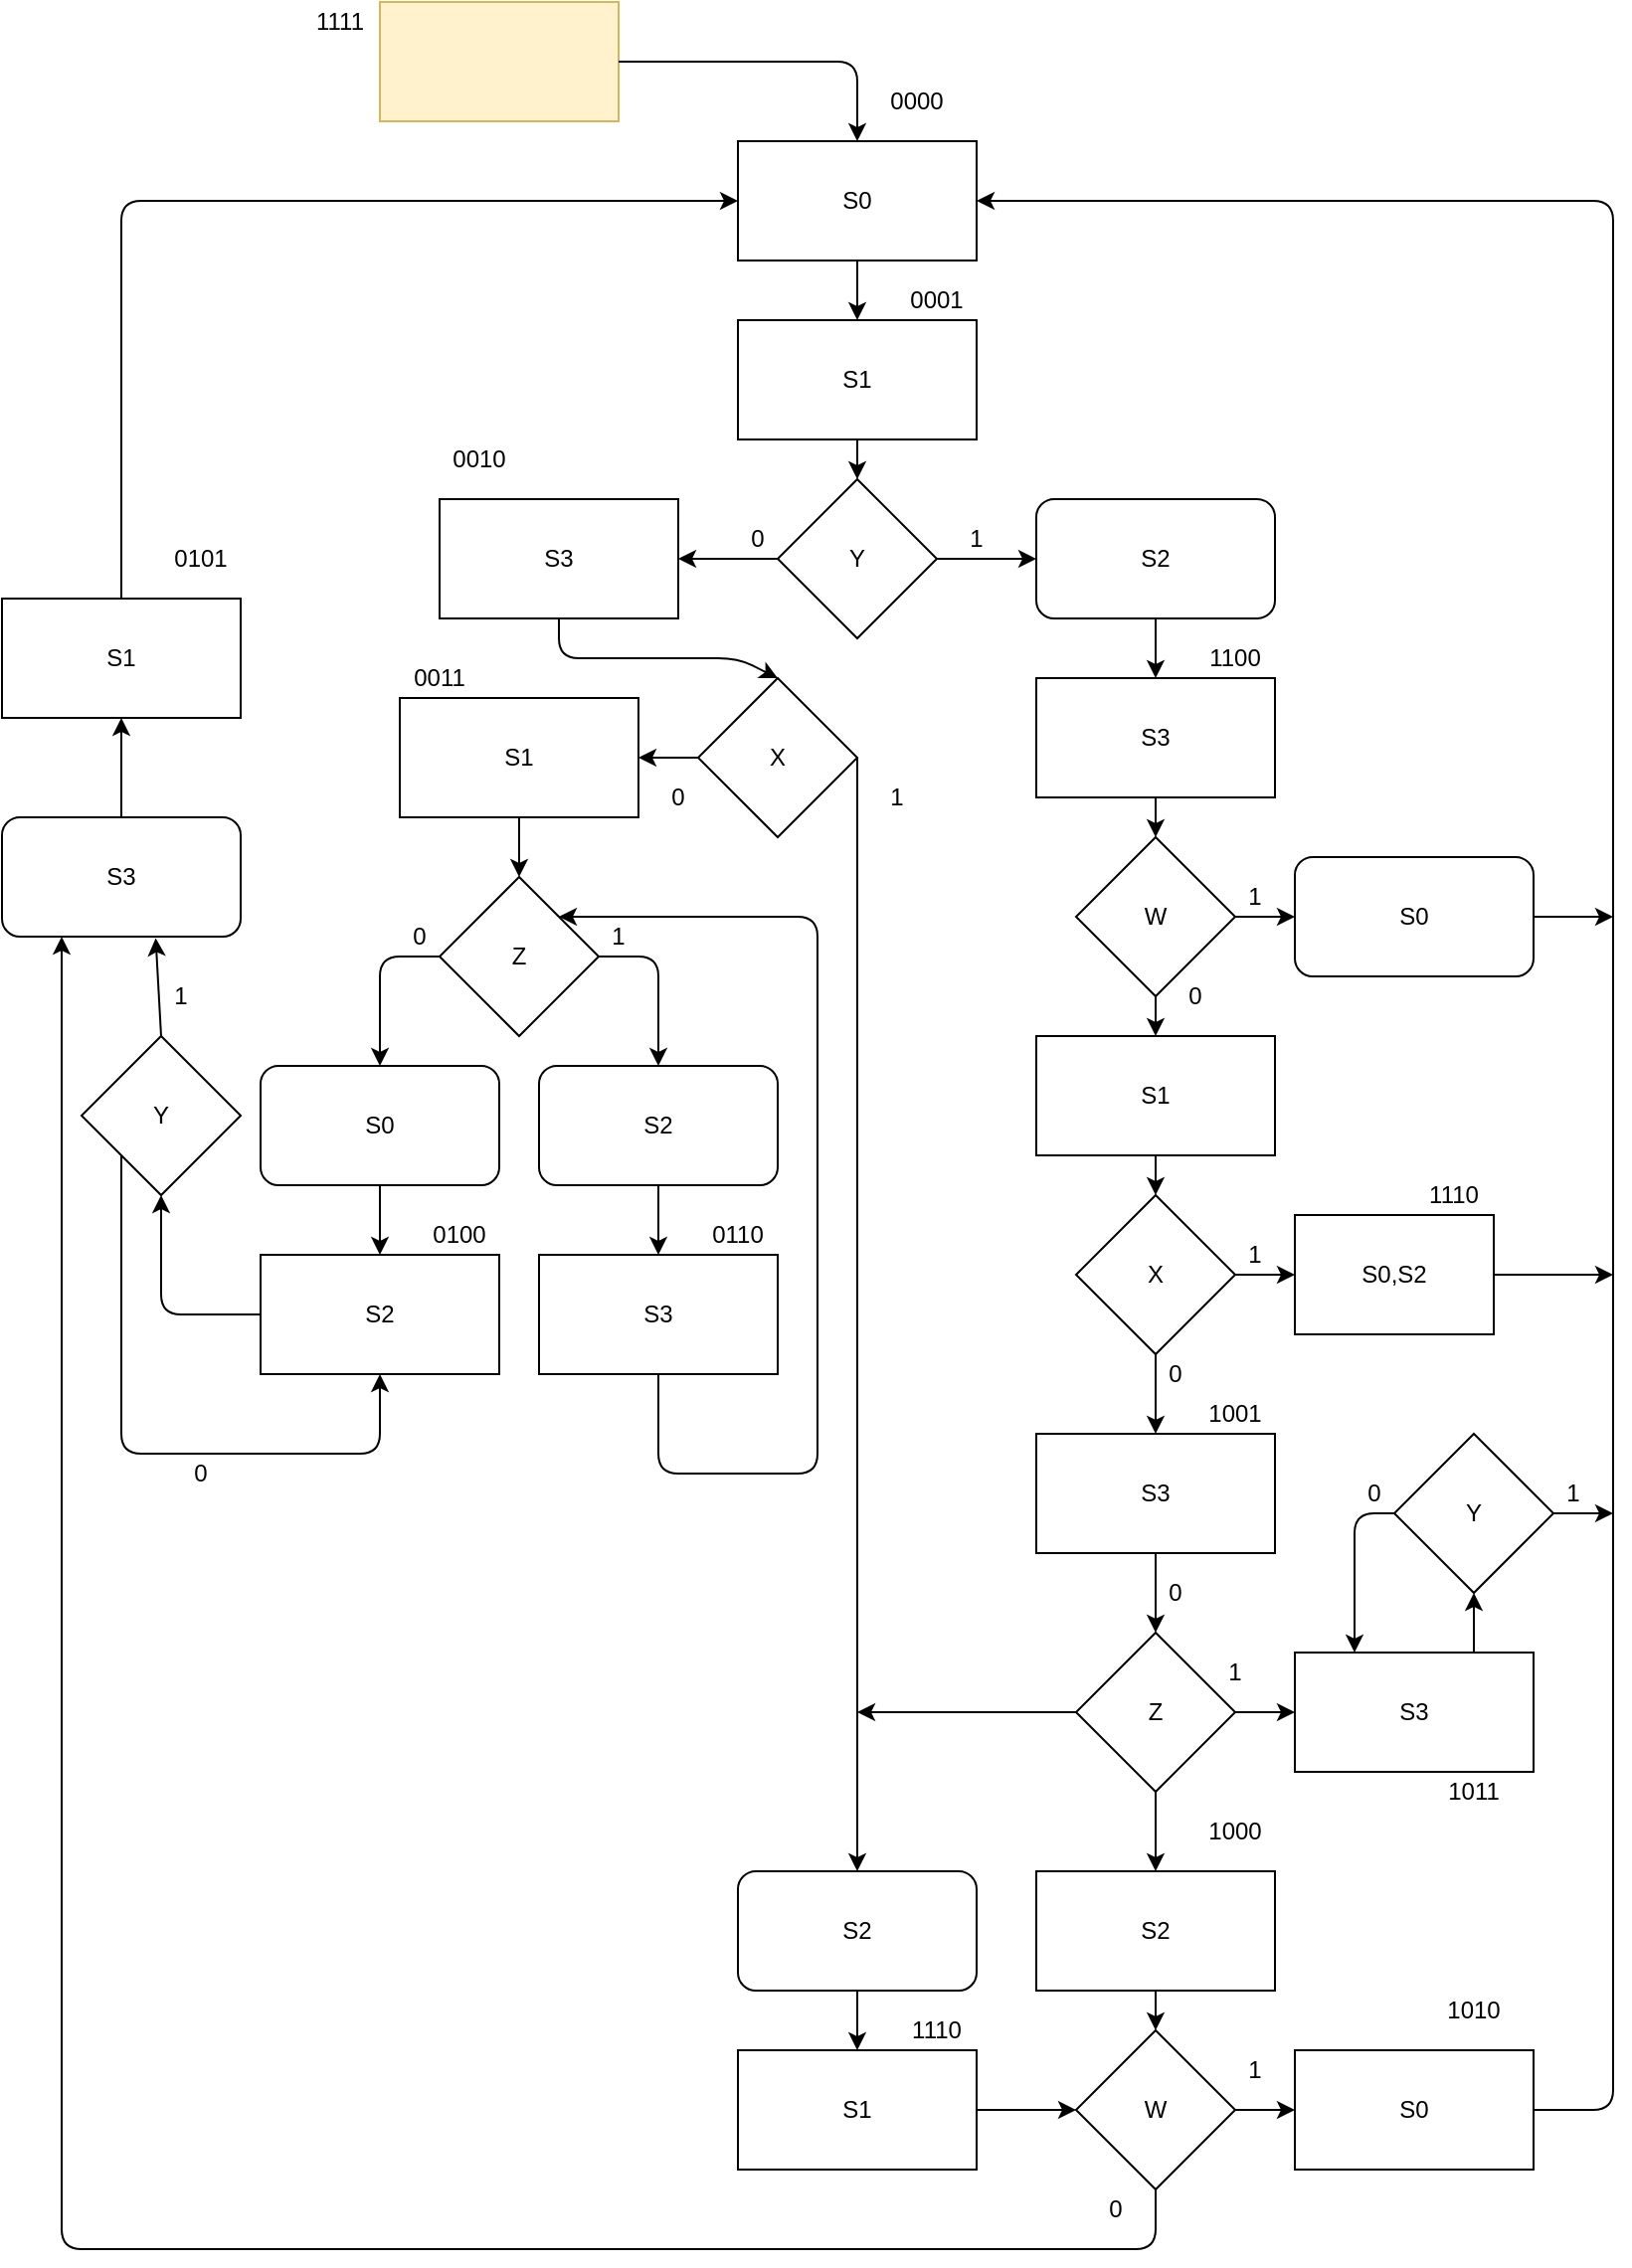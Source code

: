 <mxfile version="15.1.0" type="device"><diagram id="C5RBs43oDa-KdzZeNtuy" name="Page-1"><mxGraphModel dx="907" dy="1969" grid="1" gridSize="10" guides="1" tooltips="1" connect="1" arrows="1" fold="1" page="1" pageScale="1" pageWidth="827" pageHeight="1169" math="0" shadow="0"><root><mxCell id="WIyWlLk6GJQsqaUBKTNV-0"/><mxCell id="WIyWlLk6GJQsqaUBKTNV-1" parent="WIyWlLk6GJQsqaUBKTNV-0"/><mxCell id="tjdg5S8-6P19GhVnbhiA-0" value="S0" style="rounded=0;whiteSpace=wrap;html=1;" vertex="1" parent="WIyWlLk6GJQsqaUBKTNV-1"><mxGeometry x="380" y="90" width="120" height="60" as="geometry"/></mxCell><mxCell id="tjdg5S8-6P19GhVnbhiA-1" value="S1" style="rounded=0;whiteSpace=wrap;html=1;" vertex="1" parent="WIyWlLk6GJQsqaUBKTNV-1"><mxGeometry x="380" y="180" width="120" height="60" as="geometry"/></mxCell><mxCell id="tjdg5S8-6P19GhVnbhiA-2" value="Y" style="rhombus;whiteSpace=wrap;html=1;" vertex="1" parent="WIyWlLk6GJQsqaUBKTNV-1"><mxGeometry x="400" y="260" width="80" height="80" as="geometry"/></mxCell><mxCell id="tjdg5S8-6P19GhVnbhiA-3" value="S3" style="rounded=0;whiteSpace=wrap;html=1;" vertex="1" parent="WIyWlLk6GJQsqaUBKTNV-1"><mxGeometry x="230" y="270" width="120" height="60" as="geometry"/></mxCell><mxCell id="tjdg5S8-6P19GhVnbhiA-4" value="" style="endArrow=classic;html=1;exitX=0;exitY=0.5;exitDx=0;exitDy=0;entryX=1;entryY=0.5;entryDx=0;entryDy=0;" edge="1" parent="WIyWlLk6GJQsqaUBKTNV-1" source="tjdg5S8-6P19GhVnbhiA-2" target="tjdg5S8-6P19GhVnbhiA-3"><mxGeometry width="50" height="50" relative="1" as="geometry"><mxPoint x="490" y="430" as="sourcePoint"/><mxPoint x="540" y="380" as="targetPoint"/></mxGeometry></mxCell><mxCell id="tjdg5S8-6P19GhVnbhiA-5" value="" style="endArrow=classic;html=1;exitX=0.5;exitY=1;exitDx=0;exitDy=0;" edge="1" parent="WIyWlLk6GJQsqaUBKTNV-1" source="tjdg5S8-6P19GhVnbhiA-1" target="tjdg5S8-6P19GhVnbhiA-2"><mxGeometry width="50" height="50" relative="1" as="geometry"><mxPoint x="490" y="430" as="sourcePoint"/><mxPoint x="540" y="380" as="targetPoint"/></mxGeometry></mxCell><mxCell id="tjdg5S8-6P19GhVnbhiA-6" value="" style="endArrow=classic;html=1;exitX=0.5;exitY=1;exitDx=0;exitDy=0;entryX=0.5;entryY=0;entryDx=0;entryDy=0;" edge="1" parent="WIyWlLk6GJQsqaUBKTNV-1" source="tjdg5S8-6P19GhVnbhiA-0" target="tjdg5S8-6P19GhVnbhiA-1"><mxGeometry width="50" height="50" relative="1" as="geometry"><mxPoint x="490" y="430" as="sourcePoint"/><mxPoint x="540" y="380" as="targetPoint"/></mxGeometry></mxCell><mxCell id="tjdg5S8-6P19GhVnbhiA-7" value="" style="rounded=0;whiteSpace=wrap;html=1;fillColor=#fff2cc;strokeColor=#d6b656;" vertex="1" parent="WIyWlLk6GJQsqaUBKTNV-1"><mxGeometry x="200" y="20" width="120" height="60" as="geometry"/></mxCell><mxCell id="tjdg5S8-6P19GhVnbhiA-9" value="S2" style="rounded=1;whiteSpace=wrap;html=1;" vertex="1" parent="WIyWlLk6GJQsqaUBKTNV-1"><mxGeometry x="530" y="270" width="120" height="60" as="geometry"/></mxCell><mxCell id="tjdg5S8-6P19GhVnbhiA-10" value="" style="endArrow=classic;html=1;exitX=1;exitY=0.5;exitDx=0;exitDy=0;entryX=0;entryY=0.5;entryDx=0;entryDy=0;" edge="1" parent="WIyWlLk6GJQsqaUBKTNV-1" source="tjdg5S8-6P19GhVnbhiA-2" target="tjdg5S8-6P19GhVnbhiA-9"><mxGeometry width="50" height="50" relative="1" as="geometry"><mxPoint x="490" y="200" as="sourcePoint"/><mxPoint x="540" y="150" as="targetPoint"/></mxGeometry></mxCell><mxCell id="tjdg5S8-6P19GhVnbhiA-11" value="S3" style="rounded=0;whiteSpace=wrap;html=1;" vertex="1" parent="WIyWlLk6GJQsqaUBKTNV-1"><mxGeometry x="530" y="360" width="120" height="60" as="geometry"/></mxCell><mxCell id="tjdg5S8-6P19GhVnbhiA-12" value="" style="endArrow=classic;html=1;exitX=0.5;exitY=1;exitDx=0;exitDy=0;entryX=0.5;entryY=0;entryDx=0;entryDy=0;" edge="1" parent="WIyWlLk6GJQsqaUBKTNV-1" source="tjdg5S8-6P19GhVnbhiA-9" target="tjdg5S8-6P19GhVnbhiA-11"><mxGeometry width="50" height="50" relative="1" as="geometry"><mxPoint x="490" y="200" as="sourcePoint"/><mxPoint x="540" y="150" as="targetPoint"/></mxGeometry></mxCell><mxCell id="tjdg5S8-6P19GhVnbhiA-13" value="W" style="rhombus;whiteSpace=wrap;html=1;" vertex="1" parent="WIyWlLk6GJQsqaUBKTNV-1"><mxGeometry x="550" y="440" width="80" height="80" as="geometry"/></mxCell><mxCell id="tjdg5S8-6P19GhVnbhiA-14" value="" style="endArrow=classic;html=1;exitX=0.5;exitY=1;exitDx=0;exitDy=0;entryX=0.5;entryY=0;entryDx=0;entryDy=0;" edge="1" parent="WIyWlLk6GJQsqaUBKTNV-1" source="tjdg5S8-6P19GhVnbhiA-11" target="tjdg5S8-6P19GhVnbhiA-13"><mxGeometry width="50" height="50" relative="1" as="geometry"><mxPoint x="490" y="200" as="sourcePoint"/><mxPoint x="540" y="150" as="targetPoint"/></mxGeometry></mxCell><mxCell id="tjdg5S8-6P19GhVnbhiA-15" value="" style="endArrow=classic;html=1;exitX=1;exitY=0.5;exitDx=0;exitDy=0;entryX=0;entryY=0.5;entryDx=0;entryDy=0;" edge="1" parent="WIyWlLk6GJQsqaUBKTNV-1" source="tjdg5S8-6P19GhVnbhiA-13" target="tjdg5S8-6P19GhVnbhiA-16"><mxGeometry width="50" height="50" relative="1" as="geometry"><mxPoint x="490" y="580" as="sourcePoint"/><mxPoint x="690" y="480" as="targetPoint"/></mxGeometry></mxCell><mxCell id="tjdg5S8-6P19GhVnbhiA-16" value="S0" style="rounded=1;whiteSpace=wrap;html=1;" vertex="1" parent="WIyWlLk6GJQsqaUBKTNV-1"><mxGeometry x="660" y="450" width="120" height="60" as="geometry"/></mxCell><mxCell id="tjdg5S8-6P19GhVnbhiA-17" value="S1" style="rounded=0;whiteSpace=wrap;html=1;" vertex="1" parent="WIyWlLk6GJQsqaUBKTNV-1"><mxGeometry x="530" y="540" width="120" height="60" as="geometry"/></mxCell><mxCell id="tjdg5S8-6P19GhVnbhiA-18" value="" style="endArrow=classic;html=1;exitX=0.5;exitY=1;exitDx=0;exitDy=0;entryX=0.5;entryY=0;entryDx=0;entryDy=0;" edge="1" parent="WIyWlLk6GJQsqaUBKTNV-1" source="tjdg5S8-6P19GhVnbhiA-13" target="tjdg5S8-6P19GhVnbhiA-17"><mxGeometry width="50" height="50" relative="1" as="geometry"><mxPoint x="490" y="580" as="sourcePoint"/><mxPoint x="540" y="530" as="targetPoint"/></mxGeometry></mxCell><mxCell id="tjdg5S8-6P19GhVnbhiA-19" value="X" style="rhombus;whiteSpace=wrap;html=1;" vertex="1" parent="WIyWlLk6GJQsqaUBKTNV-1"><mxGeometry x="550" y="620" width="80" height="80" as="geometry"/></mxCell><mxCell id="tjdg5S8-6P19GhVnbhiA-20" value="" style="endArrow=classic;html=1;exitX=0.5;exitY=1;exitDx=0;exitDy=0;entryX=0.5;entryY=0;entryDx=0;entryDy=0;" edge="1" parent="WIyWlLk6GJQsqaUBKTNV-1" source="tjdg5S8-6P19GhVnbhiA-17" target="tjdg5S8-6P19GhVnbhiA-19"><mxGeometry width="50" height="50" relative="1" as="geometry"><mxPoint x="490" y="690" as="sourcePoint"/><mxPoint x="540" y="640" as="targetPoint"/></mxGeometry></mxCell><mxCell id="tjdg5S8-6P19GhVnbhiA-21" value="S0,S2" style="rounded=0;whiteSpace=wrap;html=1;" vertex="1" parent="WIyWlLk6GJQsqaUBKTNV-1"><mxGeometry x="660" y="630" width="100" height="60" as="geometry"/></mxCell><mxCell id="tjdg5S8-6P19GhVnbhiA-22" value="" style="endArrow=classic;html=1;exitX=1;exitY=0.5;exitDx=0;exitDy=0;entryX=0;entryY=0.5;entryDx=0;entryDy=0;" edge="1" parent="WIyWlLk6GJQsqaUBKTNV-1" source="tjdg5S8-6P19GhVnbhiA-19" target="tjdg5S8-6P19GhVnbhiA-21"><mxGeometry width="50" height="50" relative="1" as="geometry"><mxPoint x="540" y="800" as="sourcePoint"/><mxPoint x="590" y="750" as="targetPoint"/></mxGeometry></mxCell><mxCell id="tjdg5S8-6P19GhVnbhiA-23" value="S3" style="rounded=0;whiteSpace=wrap;html=1;" vertex="1" parent="WIyWlLk6GJQsqaUBKTNV-1"><mxGeometry x="530" y="740" width="120" height="60" as="geometry"/></mxCell><mxCell id="tjdg5S8-6P19GhVnbhiA-24" value="" style="endArrow=classic;html=1;exitX=0.5;exitY=1;exitDx=0;exitDy=0;entryX=0.5;entryY=0;entryDx=0;entryDy=0;" edge="1" parent="WIyWlLk6GJQsqaUBKTNV-1" source="tjdg5S8-6P19GhVnbhiA-19" target="tjdg5S8-6P19GhVnbhiA-23"><mxGeometry width="50" height="50" relative="1" as="geometry"><mxPoint x="400" y="820" as="sourcePoint"/><mxPoint x="450" y="770" as="targetPoint"/></mxGeometry></mxCell><mxCell id="tjdg5S8-6P19GhVnbhiA-25" value="Z" style="rhombus;whiteSpace=wrap;html=1;" vertex="1" parent="WIyWlLk6GJQsqaUBKTNV-1"><mxGeometry x="550" y="840" width="80" height="80" as="geometry"/></mxCell><mxCell id="tjdg5S8-6P19GhVnbhiA-26" value="S3" style="rounded=0;whiteSpace=wrap;html=1;" vertex="1" parent="WIyWlLk6GJQsqaUBKTNV-1"><mxGeometry x="660" y="850" width="120" height="60" as="geometry"/></mxCell><mxCell id="tjdg5S8-6P19GhVnbhiA-27" value="" style="endArrow=classic;html=1;exitX=0.5;exitY=1;exitDx=0;exitDy=0;entryX=0.5;entryY=0;entryDx=0;entryDy=0;" edge="1" parent="WIyWlLk6GJQsqaUBKTNV-1" source="tjdg5S8-6P19GhVnbhiA-23" target="tjdg5S8-6P19GhVnbhiA-25"><mxGeometry width="50" height="50" relative="1" as="geometry"><mxPoint x="400" y="820" as="sourcePoint"/><mxPoint x="450" y="770" as="targetPoint"/></mxGeometry></mxCell><mxCell id="tjdg5S8-6P19GhVnbhiA-28" value="" style="endArrow=classic;html=1;exitX=1;exitY=0.5;exitDx=0;exitDy=0;entryX=0;entryY=0.5;entryDx=0;entryDy=0;" edge="1" parent="WIyWlLk6GJQsqaUBKTNV-1" source="tjdg5S8-6P19GhVnbhiA-25" target="tjdg5S8-6P19GhVnbhiA-26"><mxGeometry width="50" height="50" relative="1" as="geometry"><mxPoint x="400" y="820" as="sourcePoint"/><mxPoint x="450" y="770" as="targetPoint"/></mxGeometry></mxCell><mxCell id="tjdg5S8-6P19GhVnbhiA-29" value="Y" style="rhombus;whiteSpace=wrap;html=1;" vertex="1" parent="WIyWlLk6GJQsqaUBKTNV-1"><mxGeometry x="710" y="740" width="80" height="80" as="geometry"/></mxCell><mxCell id="tjdg5S8-6P19GhVnbhiA-30" value="" style="endArrow=classic;html=1;exitX=0.75;exitY=0;exitDx=0;exitDy=0;entryX=0.5;entryY=1;entryDx=0;entryDy=0;" edge="1" parent="WIyWlLk6GJQsqaUBKTNV-1" source="tjdg5S8-6P19GhVnbhiA-26" target="tjdg5S8-6P19GhVnbhiA-29"><mxGeometry width="50" height="50" relative="1" as="geometry"><mxPoint x="400" y="820" as="sourcePoint"/><mxPoint x="450" y="770" as="targetPoint"/></mxGeometry></mxCell><mxCell id="tjdg5S8-6P19GhVnbhiA-31" value="" style="endArrow=classic;html=1;exitX=0;exitY=0.5;exitDx=0;exitDy=0;entryX=0.25;entryY=0;entryDx=0;entryDy=0;" edge="1" parent="WIyWlLk6GJQsqaUBKTNV-1" source="tjdg5S8-6P19GhVnbhiA-29" target="tjdg5S8-6P19GhVnbhiA-26"><mxGeometry width="50" height="50" relative="1" as="geometry"><mxPoint x="400" y="820" as="sourcePoint"/><mxPoint x="450" y="770" as="targetPoint"/><Array as="points"><mxPoint x="690" y="780"/></Array></mxGeometry></mxCell><mxCell id="tjdg5S8-6P19GhVnbhiA-32" value="S2" style="rounded=0;whiteSpace=wrap;html=1;" vertex="1" parent="WIyWlLk6GJQsqaUBKTNV-1"><mxGeometry x="530" y="960" width="120" height="60" as="geometry"/></mxCell><mxCell id="tjdg5S8-6P19GhVnbhiA-33" value="" style="endArrow=classic;html=1;exitX=0.5;exitY=1;exitDx=0;exitDy=0;entryX=0.5;entryY=0;entryDx=0;entryDy=0;" edge="1" parent="WIyWlLk6GJQsqaUBKTNV-1" source="tjdg5S8-6P19GhVnbhiA-25" target="tjdg5S8-6P19GhVnbhiA-32"><mxGeometry width="50" height="50" relative="1" as="geometry"><mxPoint x="400" y="820" as="sourcePoint"/><mxPoint x="450" y="770" as="targetPoint"/></mxGeometry></mxCell><mxCell id="tjdg5S8-6P19GhVnbhiA-34" value="W" style="rhombus;whiteSpace=wrap;html=1;" vertex="1" parent="WIyWlLk6GJQsqaUBKTNV-1"><mxGeometry x="550" y="1040" width="80" height="80" as="geometry"/></mxCell><mxCell id="tjdg5S8-6P19GhVnbhiA-35" value="" style="endArrow=classic;html=1;exitX=0.5;exitY=1;exitDx=0;exitDy=0;entryX=0.5;entryY=0;entryDx=0;entryDy=0;" edge="1" parent="WIyWlLk6GJQsqaUBKTNV-1" source="tjdg5S8-6P19GhVnbhiA-32" target="tjdg5S8-6P19GhVnbhiA-34"><mxGeometry width="50" height="50" relative="1" as="geometry"><mxPoint x="400" y="820" as="sourcePoint"/><mxPoint x="450" y="770" as="targetPoint"/></mxGeometry></mxCell><mxCell id="tjdg5S8-6P19GhVnbhiA-36" value="S0" style="rounded=0;whiteSpace=wrap;html=1;" vertex="1" parent="WIyWlLk6GJQsqaUBKTNV-1"><mxGeometry x="660" y="1050" width="120" height="60" as="geometry"/></mxCell><mxCell id="tjdg5S8-6P19GhVnbhiA-37" value="" style="endArrow=classic;html=1;exitX=1;exitY=0.5;exitDx=0;exitDy=0;entryX=0;entryY=0.5;entryDx=0;entryDy=0;" edge="1" parent="WIyWlLk6GJQsqaUBKTNV-1" source="tjdg5S8-6P19GhVnbhiA-34" target="tjdg5S8-6P19GhVnbhiA-36"><mxGeometry width="50" height="50" relative="1" as="geometry"><mxPoint x="400" y="820" as="sourcePoint"/><mxPoint x="450" y="770" as="targetPoint"/></mxGeometry></mxCell><mxCell id="tjdg5S8-6P19GhVnbhiA-38" value="" style="endArrow=classic;html=1;exitX=1;exitY=0.5;exitDx=0;exitDy=0;entryX=1;entryY=0.5;entryDx=0;entryDy=0;" edge="1" parent="WIyWlLk6GJQsqaUBKTNV-1" source="tjdg5S8-6P19GhVnbhiA-36" target="tjdg5S8-6P19GhVnbhiA-0"><mxGeometry width="50" height="50" relative="1" as="geometry"><mxPoint x="400" y="780" as="sourcePoint"/><mxPoint x="450" y="730" as="targetPoint"/><Array as="points"><mxPoint x="820" y="1080"/><mxPoint x="820" y="120"/></Array></mxGeometry></mxCell><mxCell id="tjdg5S8-6P19GhVnbhiA-39" value="" style="endArrow=classic;html=1;exitX=1;exitY=0.5;exitDx=0;exitDy=0;" edge="1" parent="WIyWlLk6GJQsqaUBKTNV-1" source="tjdg5S8-6P19GhVnbhiA-29"><mxGeometry width="50" height="50" relative="1" as="geometry"><mxPoint x="400" y="560" as="sourcePoint"/><mxPoint x="820" y="780" as="targetPoint"/></mxGeometry></mxCell><mxCell id="tjdg5S8-6P19GhVnbhiA-40" value="" style="endArrow=classic;html=1;exitX=1;exitY=0.5;exitDx=0;exitDy=0;" edge="1" parent="WIyWlLk6GJQsqaUBKTNV-1" source="tjdg5S8-6P19GhVnbhiA-21"><mxGeometry width="50" height="50" relative="1" as="geometry"><mxPoint x="400" y="560" as="sourcePoint"/><mxPoint x="820" y="660" as="targetPoint"/></mxGeometry></mxCell><mxCell id="tjdg5S8-6P19GhVnbhiA-41" value="" style="endArrow=classic;html=1;exitX=1;exitY=0.5;exitDx=0;exitDy=0;" edge="1" parent="WIyWlLk6GJQsqaUBKTNV-1" source="tjdg5S8-6P19GhVnbhiA-16"><mxGeometry width="50" height="50" relative="1" as="geometry"><mxPoint x="400" y="560" as="sourcePoint"/><mxPoint x="820" y="480" as="targetPoint"/></mxGeometry></mxCell><mxCell id="tjdg5S8-6P19GhVnbhiA-42" value="X" style="rhombus;whiteSpace=wrap;html=1;" vertex="1" parent="WIyWlLk6GJQsqaUBKTNV-1"><mxGeometry x="360" y="360" width="80" height="80" as="geometry"/></mxCell><mxCell id="tjdg5S8-6P19GhVnbhiA-43" value="" style="endArrow=classic;html=1;exitX=0.5;exitY=1;exitDx=0;exitDy=0;entryX=0.5;entryY=0;entryDx=0;entryDy=0;" edge="1" parent="WIyWlLk6GJQsqaUBKTNV-1" source="tjdg5S8-6P19GhVnbhiA-3" target="tjdg5S8-6P19GhVnbhiA-42"><mxGeometry width="50" height="50" relative="1" as="geometry"><mxPoint x="400" y="650" as="sourcePoint"/><mxPoint x="290" y="370" as="targetPoint"/><Array as="points"><mxPoint x="290" y="350"/><mxPoint x="380" y="350"/></Array></mxGeometry></mxCell><mxCell id="tjdg5S8-6P19GhVnbhiA-44" value="S2" style="rounded=1;whiteSpace=wrap;html=1;" vertex="1" parent="WIyWlLk6GJQsqaUBKTNV-1"><mxGeometry x="380" y="960" width="120" height="60" as="geometry"/></mxCell><mxCell id="tjdg5S8-6P19GhVnbhiA-45" value="S1" style="rounded=0;whiteSpace=wrap;html=1;" vertex="1" parent="WIyWlLk6GJQsqaUBKTNV-1"><mxGeometry x="210" y="370" width="120" height="60" as="geometry"/></mxCell><mxCell id="tjdg5S8-6P19GhVnbhiA-46" value="" style="endArrow=classic;html=1;exitX=1;exitY=0.5;exitDx=0;exitDy=0;entryX=0.5;entryY=0;entryDx=0;entryDy=0;" edge="1" parent="WIyWlLk6GJQsqaUBKTNV-1" source="tjdg5S8-6P19GhVnbhiA-42" target="tjdg5S8-6P19GhVnbhiA-44"><mxGeometry width="50" height="50" relative="1" as="geometry"><mxPoint x="400" y="680" as="sourcePoint"/><mxPoint x="450" y="630" as="targetPoint"/><Array as="points"><mxPoint x="440" y="560"/></Array></mxGeometry></mxCell><mxCell id="tjdg5S8-6P19GhVnbhiA-47" value="" style="endArrow=classic;html=1;exitX=0;exitY=0.5;exitDx=0;exitDy=0;" edge="1" parent="WIyWlLk6GJQsqaUBKTNV-1" source="tjdg5S8-6P19GhVnbhiA-42" target="tjdg5S8-6P19GhVnbhiA-45"><mxGeometry width="50" height="50" relative="1" as="geometry"><mxPoint x="400" y="680" as="sourcePoint"/><mxPoint x="450" y="630" as="targetPoint"/></mxGeometry></mxCell><mxCell id="tjdg5S8-6P19GhVnbhiA-48" value="S1" style="rounded=0;whiteSpace=wrap;html=1;" vertex="1" parent="WIyWlLk6GJQsqaUBKTNV-1"><mxGeometry x="380" y="1050" width="120" height="60" as="geometry"/></mxCell><mxCell id="tjdg5S8-6P19GhVnbhiA-49" value="" style="endArrow=classic;html=1;exitX=0.5;exitY=1;exitDx=0;exitDy=0;entryX=0.5;entryY=0;entryDx=0;entryDy=0;" edge="1" parent="WIyWlLk6GJQsqaUBKTNV-1" source="tjdg5S8-6P19GhVnbhiA-44" target="tjdg5S8-6P19GhVnbhiA-48"><mxGeometry width="50" height="50" relative="1" as="geometry"><mxPoint x="400" y="680" as="sourcePoint"/><mxPoint x="450" y="630" as="targetPoint"/></mxGeometry></mxCell><mxCell id="tjdg5S8-6P19GhVnbhiA-50" value="" style="endArrow=classic;html=1;exitX=1;exitY=0.5;exitDx=0;exitDy=0;entryX=0;entryY=0.5;entryDx=0;entryDy=0;" edge="1" parent="WIyWlLk6GJQsqaUBKTNV-1" source="tjdg5S8-6P19GhVnbhiA-48" target="tjdg5S8-6P19GhVnbhiA-34"><mxGeometry width="50" height="50" relative="1" as="geometry"><mxPoint x="400" y="1080" as="sourcePoint"/><mxPoint x="450" y="1030" as="targetPoint"/></mxGeometry></mxCell><mxCell id="tjdg5S8-6P19GhVnbhiA-51" value="" style="endArrow=classic;html=1;exitX=0;exitY=0.5;exitDx=0;exitDy=0;" edge="1" parent="WIyWlLk6GJQsqaUBKTNV-1" source="tjdg5S8-6P19GhVnbhiA-25"><mxGeometry width="50" height="50" relative="1" as="geometry"><mxPoint x="400" y="840" as="sourcePoint"/><mxPoint x="440" y="880" as="targetPoint"/></mxGeometry></mxCell><mxCell id="tjdg5S8-6P19GhVnbhiA-52" value="" style="endArrow=classic;html=1;exitX=0.5;exitY=1;exitDx=0;exitDy=0;entryX=0.25;entryY=1;entryDx=0;entryDy=0;" edge="1" parent="WIyWlLk6GJQsqaUBKTNV-1" source="tjdg5S8-6P19GhVnbhiA-34" target="tjdg5S8-6P19GhVnbhiA-68"><mxGeometry width="50" height="50" relative="1" as="geometry"><mxPoint x="400" y="840" as="sourcePoint"/><mxPoint x="40" y="510" as="targetPoint"/><Array as="points"><mxPoint x="590" y="1150"/><mxPoint x="40" y="1150"/></Array></mxGeometry></mxCell><mxCell id="tjdg5S8-6P19GhVnbhiA-53" value="Z" style="rhombus;whiteSpace=wrap;html=1;" vertex="1" parent="WIyWlLk6GJQsqaUBKTNV-1"><mxGeometry x="230" y="460" width="80" height="80" as="geometry"/></mxCell><mxCell id="tjdg5S8-6P19GhVnbhiA-54" value="" style="endArrow=classic;html=1;exitX=0.5;exitY=1;exitDx=0;exitDy=0;entryX=0.5;entryY=0;entryDx=0;entryDy=0;" edge="1" parent="WIyWlLk6GJQsqaUBKTNV-1" source="tjdg5S8-6P19GhVnbhiA-45" target="tjdg5S8-6P19GhVnbhiA-53"><mxGeometry width="50" height="50" relative="1" as="geometry"><mxPoint x="400" y="620" as="sourcePoint"/><mxPoint x="450" y="570" as="targetPoint"/></mxGeometry></mxCell><mxCell id="tjdg5S8-6P19GhVnbhiA-55" value="S2" style="rounded=1;whiteSpace=wrap;html=1;" vertex="1" parent="WIyWlLk6GJQsqaUBKTNV-1"><mxGeometry x="280" y="555" width="120" height="60" as="geometry"/></mxCell><mxCell id="tjdg5S8-6P19GhVnbhiA-56" value="S0" style="rounded=1;whiteSpace=wrap;html=1;" vertex="1" parent="WIyWlLk6GJQsqaUBKTNV-1"><mxGeometry x="140" y="555" width="120" height="60" as="geometry"/></mxCell><mxCell id="tjdg5S8-6P19GhVnbhiA-57" value="" style="endArrow=classic;html=1;exitX=1;exitY=0.5;exitDx=0;exitDy=0;entryX=0.5;entryY=0;entryDx=0;entryDy=0;" edge="1" parent="WIyWlLk6GJQsqaUBKTNV-1" source="tjdg5S8-6P19GhVnbhiA-53" target="tjdg5S8-6P19GhVnbhiA-55"><mxGeometry width="50" height="50" relative="1" as="geometry"><mxPoint x="400" y="620" as="sourcePoint"/><mxPoint x="450" y="570" as="targetPoint"/><Array as="points"><mxPoint x="340" y="500"/></Array></mxGeometry></mxCell><mxCell id="tjdg5S8-6P19GhVnbhiA-58" value="" style="endArrow=classic;html=1;exitX=0;exitY=0.5;exitDx=0;exitDy=0;entryX=0.5;entryY=0;entryDx=0;entryDy=0;" edge="1" parent="WIyWlLk6GJQsqaUBKTNV-1" source="tjdg5S8-6P19GhVnbhiA-53" target="tjdg5S8-6P19GhVnbhiA-56"><mxGeometry width="50" height="50" relative="1" as="geometry"><mxPoint x="400" y="620" as="sourcePoint"/><mxPoint x="450" y="570" as="targetPoint"/><Array as="points"><mxPoint x="200" y="500"/></Array></mxGeometry></mxCell><mxCell id="tjdg5S8-6P19GhVnbhiA-59" value="S2" style="rounded=0;whiteSpace=wrap;html=1;" vertex="1" parent="WIyWlLk6GJQsqaUBKTNV-1"><mxGeometry x="140" y="650" width="120" height="60" as="geometry"/></mxCell><mxCell id="tjdg5S8-6P19GhVnbhiA-60" value="" style="endArrow=classic;html=1;exitX=0.5;exitY=1;exitDx=0;exitDy=0;entryX=0.5;entryY=0;entryDx=0;entryDy=0;" edge="1" parent="WIyWlLk6GJQsqaUBKTNV-1" source="tjdg5S8-6P19GhVnbhiA-56" target="tjdg5S8-6P19GhVnbhiA-59"><mxGeometry width="50" height="50" relative="1" as="geometry"><mxPoint x="400" y="620" as="sourcePoint"/><mxPoint x="450" y="570" as="targetPoint"/></mxGeometry></mxCell><mxCell id="tjdg5S8-6P19GhVnbhiA-62" value="S3" style="rounded=0;whiteSpace=wrap;html=1;" vertex="1" parent="WIyWlLk6GJQsqaUBKTNV-1"><mxGeometry x="280" y="650" width="120" height="60" as="geometry"/></mxCell><mxCell id="tjdg5S8-6P19GhVnbhiA-63" value="" style="endArrow=classic;html=1;exitX=0.5;exitY=1;exitDx=0;exitDy=0;entryX=0.5;entryY=0;entryDx=0;entryDy=0;" edge="1" parent="WIyWlLk6GJQsqaUBKTNV-1" source="tjdg5S8-6P19GhVnbhiA-55" target="tjdg5S8-6P19GhVnbhiA-62"><mxGeometry width="50" height="50" relative="1" as="geometry"><mxPoint x="400" y="620" as="sourcePoint"/><mxPoint x="450" y="570" as="targetPoint"/></mxGeometry></mxCell><mxCell id="tjdg5S8-6P19GhVnbhiA-64" value="" style="endArrow=classic;html=1;exitX=0.5;exitY=1;exitDx=0;exitDy=0;entryX=1;entryY=0;entryDx=0;entryDy=0;" edge="1" parent="WIyWlLk6GJQsqaUBKTNV-1" source="tjdg5S8-6P19GhVnbhiA-62" target="tjdg5S8-6P19GhVnbhiA-53"><mxGeometry width="50" height="50" relative="1" as="geometry"><mxPoint x="400" y="620" as="sourcePoint"/><mxPoint x="420" y="460" as="targetPoint"/><Array as="points"><mxPoint x="340" y="760"/><mxPoint x="420" y="760"/><mxPoint x="420" y="480"/></Array></mxGeometry></mxCell><mxCell id="tjdg5S8-6P19GhVnbhiA-65" value="Y" style="rhombus;whiteSpace=wrap;html=1;" vertex="1" parent="WIyWlLk6GJQsqaUBKTNV-1"><mxGeometry x="50" y="540" width="80" height="80" as="geometry"/></mxCell><mxCell id="tjdg5S8-6P19GhVnbhiA-66" value="" style="endArrow=classic;html=1;exitX=0;exitY=0.5;exitDx=0;exitDy=0;entryX=0.5;entryY=1;entryDx=0;entryDy=0;" edge="1" parent="WIyWlLk6GJQsqaUBKTNV-1" source="tjdg5S8-6P19GhVnbhiA-59" target="tjdg5S8-6P19GhVnbhiA-65"><mxGeometry width="50" height="50" relative="1" as="geometry"><mxPoint x="400" y="620" as="sourcePoint"/><mxPoint x="450" y="570" as="targetPoint"/><Array as="points"><mxPoint x="90" y="680"/></Array></mxGeometry></mxCell><mxCell id="tjdg5S8-6P19GhVnbhiA-67" value="" style="endArrow=classic;html=1;exitX=0;exitY=1;exitDx=0;exitDy=0;entryX=0.5;entryY=1;entryDx=0;entryDy=0;" edge="1" parent="WIyWlLk6GJQsqaUBKTNV-1" source="tjdg5S8-6P19GhVnbhiA-65" target="tjdg5S8-6P19GhVnbhiA-59"><mxGeometry width="50" height="50" relative="1" as="geometry"><mxPoint x="400" y="620" as="sourcePoint"/><mxPoint x="70" y="760" as="targetPoint"/><Array as="points"><mxPoint x="70" y="750"/><mxPoint x="200" y="750"/></Array></mxGeometry></mxCell><mxCell id="tjdg5S8-6P19GhVnbhiA-68" value="S3" style="rounded=1;whiteSpace=wrap;html=1;" vertex="1" parent="WIyWlLk6GJQsqaUBKTNV-1"><mxGeometry x="10" y="430" width="120" height="60" as="geometry"/></mxCell><mxCell id="tjdg5S8-6P19GhVnbhiA-69" value="" style="endArrow=classic;html=1;exitX=0.5;exitY=0;exitDx=0;exitDy=0;entryX=0.644;entryY=1.013;entryDx=0;entryDy=0;entryPerimeter=0;" edge="1" parent="WIyWlLk6GJQsqaUBKTNV-1" source="tjdg5S8-6P19GhVnbhiA-65" target="tjdg5S8-6P19GhVnbhiA-68"><mxGeometry width="50" height="50" relative="1" as="geometry"><mxPoint x="400" y="580" as="sourcePoint"/><mxPoint x="450" y="530" as="targetPoint"/></mxGeometry></mxCell><mxCell id="tjdg5S8-6P19GhVnbhiA-70" value="S1" style="rounded=0;whiteSpace=wrap;html=1;" vertex="1" parent="WIyWlLk6GJQsqaUBKTNV-1"><mxGeometry x="10" y="320" width="120" height="60" as="geometry"/></mxCell><mxCell id="tjdg5S8-6P19GhVnbhiA-71" value="" style="endArrow=classic;html=1;exitX=0.5;exitY=0;exitDx=0;exitDy=0;entryX=0.5;entryY=1;entryDx=0;entryDy=0;" edge="1" parent="WIyWlLk6GJQsqaUBKTNV-1" source="tjdg5S8-6P19GhVnbhiA-68" target="tjdg5S8-6P19GhVnbhiA-70"><mxGeometry width="50" height="50" relative="1" as="geometry"><mxPoint x="400" y="570" as="sourcePoint"/><mxPoint x="450" y="520" as="targetPoint"/></mxGeometry></mxCell><mxCell id="tjdg5S8-6P19GhVnbhiA-72" value="" style="endArrow=classic;html=1;exitX=0.5;exitY=0;exitDx=0;exitDy=0;entryX=0;entryY=0.5;entryDx=0;entryDy=0;" edge="1" parent="WIyWlLk6GJQsqaUBKTNV-1" source="tjdg5S8-6P19GhVnbhiA-70" target="tjdg5S8-6P19GhVnbhiA-0"><mxGeometry width="50" height="50" relative="1" as="geometry"><mxPoint x="400" y="220" as="sourcePoint"/><mxPoint x="450" y="170" as="targetPoint"/><Array as="points"><mxPoint x="70" y="120"/></Array></mxGeometry></mxCell><mxCell id="tjdg5S8-6P19GhVnbhiA-73" value="" style="endArrow=classic;html=1;exitX=1;exitY=0.5;exitDx=0;exitDy=0;entryX=0.5;entryY=0;entryDx=0;entryDy=0;" edge="1" parent="WIyWlLk6GJQsqaUBKTNV-1" source="tjdg5S8-6P19GhVnbhiA-7" target="tjdg5S8-6P19GhVnbhiA-0"><mxGeometry width="50" height="50" relative="1" as="geometry"><mxPoint x="400" y="220" as="sourcePoint"/><mxPoint x="450" y="170" as="targetPoint"/><Array as="points"><mxPoint x="440" y="50"/></Array></mxGeometry></mxCell><mxCell id="tjdg5S8-6P19GhVnbhiA-74" value="1111" style="text;html=1;strokeColor=none;fillColor=none;align=center;verticalAlign=middle;whiteSpace=wrap;rounded=0;" vertex="1" parent="WIyWlLk6GJQsqaUBKTNV-1"><mxGeometry x="160" y="20" width="40" height="20" as="geometry"/></mxCell><mxCell id="tjdg5S8-6P19GhVnbhiA-75" value="0101" style="text;html=1;strokeColor=none;fillColor=none;align=center;verticalAlign=middle;whiteSpace=wrap;rounded=0;" vertex="1" parent="WIyWlLk6GJQsqaUBKTNV-1"><mxGeometry x="90" y="290" width="40" height="20" as="geometry"/></mxCell><mxCell id="tjdg5S8-6P19GhVnbhiA-76" value="0000" style="text;html=1;strokeColor=none;fillColor=none;align=center;verticalAlign=middle;whiteSpace=wrap;rounded=0;" vertex="1" parent="WIyWlLk6GJQsqaUBKTNV-1"><mxGeometry x="450" y="60" width="40" height="20" as="geometry"/></mxCell><mxCell id="tjdg5S8-6P19GhVnbhiA-77" value="0001" style="text;html=1;strokeColor=none;fillColor=none;align=center;verticalAlign=middle;whiteSpace=wrap;rounded=0;" vertex="1" parent="WIyWlLk6GJQsqaUBKTNV-1"><mxGeometry x="460" y="160" width="40" height="20" as="geometry"/></mxCell><mxCell id="tjdg5S8-6P19GhVnbhiA-78" value="0010" style="text;html=1;strokeColor=none;fillColor=none;align=center;verticalAlign=middle;whiteSpace=wrap;rounded=0;" vertex="1" parent="WIyWlLk6GJQsqaUBKTNV-1"><mxGeometry x="230" y="240" width="40" height="20" as="geometry"/></mxCell><mxCell id="tjdg5S8-6P19GhVnbhiA-79" value="1100" style="text;html=1;strokeColor=none;fillColor=none;align=center;verticalAlign=middle;whiteSpace=wrap;rounded=0;" vertex="1" parent="WIyWlLk6GJQsqaUBKTNV-1"><mxGeometry x="610" y="340" width="40" height="20" as="geometry"/></mxCell><mxCell id="tjdg5S8-6P19GhVnbhiA-80" value="0011" style="text;html=1;strokeColor=none;fillColor=none;align=center;verticalAlign=middle;whiteSpace=wrap;rounded=0;" vertex="1" parent="WIyWlLk6GJQsqaUBKTNV-1"><mxGeometry x="210" y="350" width="40" height="20" as="geometry"/></mxCell><mxCell id="tjdg5S8-6P19GhVnbhiA-81" value="0100" style="text;html=1;strokeColor=none;fillColor=none;align=center;verticalAlign=middle;whiteSpace=wrap;rounded=0;" vertex="1" parent="WIyWlLk6GJQsqaUBKTNV-1"><mxGeometry x="220" y="630" width="40" height="20" as="geometry"/></mxCell><mxCell id="tjdg5S8-6P19GhVnbhiA-82" value="0110" style="text;html=1;strokeColor=none;fillColor=none;align=center;verticalAlign=middle;whiteSpace=wrap;rounded=0;" vertex="1" parent="WIyWlLk6GJQsqaUBKTNV-1"><mxGeometry x="360" y="630" width="40" height="20" as="geometry"/></mxCell><mxCell id="tjdg5S8-6P19GhVnbhiA-83" value="1110" style="text;html=1;strokeColor=none;fillColor=none;align=center;verticalAlign=middle;whiteSpace=wrap;rounded=0;" vertex="1" parent="WIyWlLk6GJQsqaUBKTNV-1"><mxGeometry x="720" y="610" width="40" height="20" as="geometry"/></mxCell><mxCell id="tjdg5S8-6P19GhVnbhiA-84" value="1001" style="text;html=1;strokeColor=none;fillColor=none;align=center;verticalAlign=middle;whiteSpace=wrap;rounded=0;" vertex="1" parent="WIyWlLk6GJQsqaUBKTNV-1"><mxGeometry x="610" y="720" width="40" height="20" as="geometry"/></mxCell><mxCell id="tjdg5S8-6P19GhVnbhiA-85" value="1011" style="text;html=1;strokeColor=none;fillColor=none;align=center;verticalAlign=middle;whiteSpace=wrap;rounded=0;" vertex="1" parent="WIyWlLk6GJQsqaUBKTNV-1"><mxGeometry x="730" y="910" width="40" height="20" as="geometry"/></mxCell><mxCell id="tjdg5S8-6P19GhVnbhiA-86" value="1010" style="text;html=1;strokeColor=none;fillColor=none;align=center;verticalAlign=middle;whiteSpace=wrap;rounded=0;" vertex="1" parent="WIyWlLk6GJQsqaUBKTNV-1"><mxGeometry x="730" y="1020" width="40" height="20" as="geometry"/></mxCell><mxCell id="tjdg5S8-6P19GhVnbhiA-88" value="1000" style="text;html=1;strokeColor=none;fillColor=none;align=center;verticalAlign=middle;whiteSpace=wrap;rounded=0;" vertex="1" parent="WIyWlLk6GJQsqaUBKTNV-1"><mxGeometry x="610" y="930" width="40" height="20" as="geometry"/></mxCell><mxCell id="tjdg5S8-6P19GhVnbhiA-89" value="1110" style="text;html=1;strokeColor=none;fillColor=none;align=center;verticalAlign=middle;whiteSpace=wrap;rounded=0;" vertex="1" parent="WIyWlLk6GJQsqaUBKTNV-1"><mxGeometry x="460" y="1030" width="40" height="20" as="geometry"/></mxCell><mxCell id="tjdg5S8-6P19GhVnbhiA-90" value="1" style="text;html=1;strokeColor=none;fillColor=none;align=center;verticalAlign=middle;whiteSpace=wrap;rounded=0;" vertex="1" parent="WIyWlLk6GJQsqaUBKTNV-1"><mxGeometry x="480" y="280" width="40" height="20" as="geometry"/></mxCell><mxCell id="tjdg5S8-6P19GhVnbhiA-92" value="1" style="text;html=1;strokeColor=none;fillColor=none;align=center;verticalAlign=middle;whiteSpace=wrap;rounded=0;" vertex="1" parent="WIyWlLk6GJQsqaUBKTNV-1"><mxGeometry x="620" y="460" width="40" height="20" as="geometry"/></mxCell><mxCell id="tjdg5S8-6P19GhVnbhiA-93" value="1" style="text;html=1;strokeColor=none;fillColor=none;align=center;verticalAlign=middle;whiteSpace=wrap;rounded=0;" vertex="1" parent="WIyWlLk6GJQsqaUBKTNV-1"><mxGeometry x="620" y="640" width="40" height="20" as="geometry"/></mxCell><mxCell id="tjdg5S8-6P19GhVnbhiA-94" value="1" style="text;html=1;strokeColor=none;fillColor=none;align=center;verticalAlign=middle;whiteSpace=wrap;rounded=0;" vertex="1" parent="WIyWlLk6GJQsqaUBKTNV-1"><mxGeometry x="610" y="850" width="40" height="20" as="geometry"/></mxCell><mxCell id="tjdg5S8-6P19GhVnbhiA-95" value="1" style="text;html=1;strokeColor=none;fillColor=none;align=center;verticalAlign=middle;whiteSpace=wrap;rounded=0;" vertex="1" parent="WIyWlLk6GJQsqaUBKTNV-1"><mxGeometry x="780" y="760" width="40" height="20" as="geometry"/></mxCell><mxCell id="tjdg5S8-6P19GhVnbhiA-96" value="1" style="text;html=1;strokeColor=none;fillColor=none;align=center;verticalAlign=middle;whiteSpace=wrap;rounded=0;" vertex="1" parent="WIyWlLk6GJQsqaUBKTNV-1"><mxGeometry x="620" y="1050" width="40" height="20" as="geometry"/></mxCell><mxCell id="tjdg5S8-6P19GhVnbhiA-97" value="1" style="text;html=1;strokeColor=none;fillColor=none;align=center;verticalAlign=middle;whiteSpace=wrap;rounded=0;" vertex="1" parent="WIyWlLk6GJQsqaUBKTNV-1"><mxGeometry x="300" y="480" width="40" height="20" as="geometry"/></mxCell><mxCell id="tjdg5S8-6P19GhVnbhiA-98" value="1" style="text;html=1;strokeColor=none;fillColor=none;align=center;verticalAlign=middle;whiteSpace=wrap;rounded=0;" vertex="1" parent="WIyWlLk6GJQsqaUBKTNV-1"><mxGeometry x="440" y="410" width="40" height="20" as="geometry"/></mxCell><mxCell id="tjdg5S8-6P19GhVnbhiA-99" value="1" style="text;html=1;strokeColor=none;fillColor=none;align=center;verticalAlign=middle;whiteSpace=wrap;rounded=0;" vertex="1" parent="WIyWlLk6GJQsqaUBKTNV-1"><mxGeometry x="80" y="510" width="40" height="20" as="geometry"/></mxCell><mxCell id="tjdg5S8-6P19GhVnbhiA-100" value="0" style="text;html=1;strokeColor=none;fillColor=none;align=center;verticalAlign=middle;whiteSpace=wrap;rounded=0;" vertex="1" parent="WIyWlLk6GJQsqaUBKTNV-1"><mxGeometry x="90" y="750" width="40" height="20" as="geometry"/></mxCell><mxCell id="tjdg5S8-6P19GhVnbhiA-101" value="0" style="text;html=1;strokeColor=none;fillColor=none;align=center;verticalAlign=middle;whiteSpace=wrap;rounded=0;" vertex="1" parent="WIyWlLk6GJQsqaUBKTNV-1"><mxGeometry x="200" y="480" width="40" height="20" as="geometry"/></mxCell><mxCell id="tjdg5S8-6P19GhVnbhiA-102" value="0" style="text;html=1;strokeColor=none;fillColor=none;align=center;verticalAlign=middle;whiteSpace=wrap;rounded=0;" vertex="1" parent="WIyWlLk6GJQsqaUBKTNV-1"><mxGeometry x="330" y="410" width="40" height="20" as="geometry"/></mxCell><mxCell id="tjdg5S8-6P19GhVnbhiA-103" value="0" style="text;html=1;strokeColor=none;fillColor=none;align=center;verticalAlign=middle;whiteSpace=wrap;rounded=0;" vertex="1" parent="WIyWlLk6GJQsqaUBKTNV-1"><mxGeometry x="370" y="280" width="40" height="20" as="geometry"/></mxCell><mxCell id="tjdg5S8-6P19GhVnbhiA-104" value="0" style="text;html=1;strokeColor=none;fillColor=none;align=center;verticalAlign=middle;whiteSpace=wrap;rounded=0;" vertex="1" parent="WIyWlLk6GJQsqaUBKTNV-1"><mxGeometry x="590" y="510" width="40" height="20" as="geometry"/></mxCell><mxCell id="tjdg5S8-6P19GhVnbhiA-105" value="0" style="text;html=1;strokeColor=none;fillColor=none;align=center;verticalAlign=middle;whiteSpace=wrap;rounded=0;" vertex="1" parent="WIyWlLk6GJQsqaUBKTNV-1"><mxGeometry x="580" y="700" width="40" height="20" as="geometry"/></mxCell><mxCell id="tjdg5S8-6P19GhVnbhiA-106" value="0" style="text;html=1;strokeColor=none;fillColor=none;align=center;verticalAlign=middle;whiteSpace=wrap;rounded=0;" vertex="1" parent="WIyWlLk6GJQsqaUBKTNV-1"><mxGeometry x="580" y="810" width="40" height="20" as="geometry"/></mxCell><mxCell id="tjdg5S8-6P19GhVnbhiA-107" value="0" style="text;html=1;strokeColor=none;fillColor=none;align=center;verticalAlign=middle;whiteSpace=wrap;rounded=0;" vertex="1" parent="WIyWlLk6GJQsqaUBKTNV-1"><mxGeometry x="680" y="760" width="40" height="20" as="geometry"/></mxCell><mxCell id="tjdg5S8-6P19GhVnbhiA-108" value="0" style="text;html=1;strokeColor=none;fillColor=none;align=center;verticalAlign=middle;whiteSpace=wrap;rounded=0;" vertex="1" parent="WIyWlLk6GJQsqaUBKTNV-1"><mxGeometry x="550" y="1120" width="40" height="20" as="geometry"/></mxCell></root></mxGraphModel></diagram></mxfile>